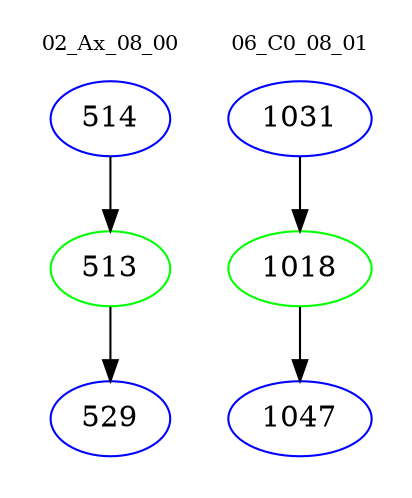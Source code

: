 digraph{
subgraph cluster_0 {
color = white
label = "02_Ax_08_00";
fontsize=10;
T0_514 [label="514", color="blue"]
T0_514 -> T0_513 [color="black"]
T0_513 [label="513", color="green"]
T0_513 -> T0_529 [color="black"]
T0_529 [label="529", color="blue"]
}
subgraph cluster_1 {
color = white
label = "06_C0_08_01";
fontsize=10;
T1_1031 [label="1031", color="blue"]
T1_1031 -> T1_1018 [color="black"]
T1_1018 [label="1018", color="green"]
T1_1018 -> T1_1047 [color="black"]
T1_1047 [label="1047", color="blue"]
}
}
